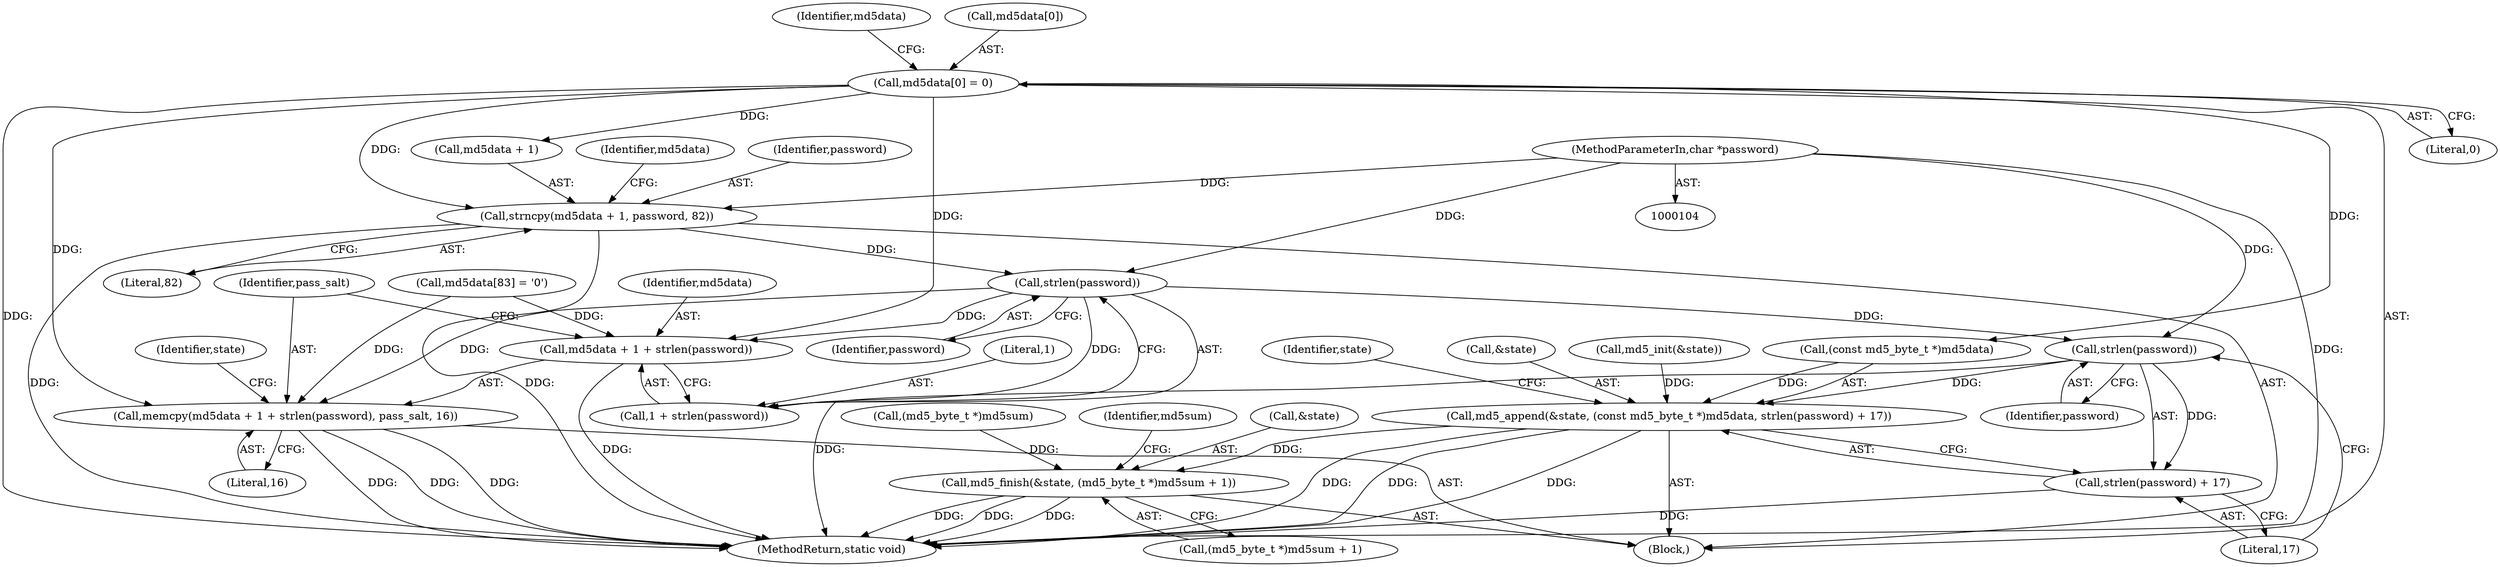 digraph "0_MAC-Telnet_b69d11727d4f0f8cf719c79e3fb700f55ca03e9a_0@API" {
"1000155" [label="(Call,strlen(password))"];
"1000139" [label="(Call,strncpy(md5data + 1, password, 82))"];
"1000134" [label="(Call,md5data[0] = 0)"];
"1000106" [label="(MethodParameterIn,char *password)"];
"1000150" [label="(Call,memcpy(md5data + 1 + strlen(password), pass_salt, 16))"];
"1000151" [label="(Call,md5data + 1 + strlen(password))"];
"1000153" [label="(Call,1 + strlen(password))"];
"1000169" [label="(Call,strlen(password))"];
"1000162" [label="(Call,md5_append(&state, (const md5_byte_t *)md5data, strlen(password) + 17))"];
"1000172" [label="(Call,md5_finish(&state, (md5_byte_t *)md5sum + 1))"];
"1000168" [label="(Call,strlen(password) + 17)"];
"1000163" [label="(Call,&state)"];
"1000171" [label="(Literal,17)"];
"1000264" [label="(MethodReturn,static void)"];
"1000107" [label="(Block,)"];
"1000141" [label="(Identifier,md5data)"];
"1000138" [label="(Literal,0)"];
"1000159" [label="(Call,md5_init(&state))"];
"1000155" [label="(Call,strlen(password))"];
"1000169" [label="(Call,strlen(password))"];
"1000106" [label="(MethodParameterIn,char *password)"];
"1000134" [label="(Call,md5data[0] = 0)"];
"1000140" [label="(Call,md5data + 1)"];
"1000158" [label="(Literal,16)"];
"1000156" [label="(Identifier,password)"];
"1000151" [label="(Call,md5data + 1 + strlen(password))"];
"1000176" [label="(Call,(md5_byte_t *)md5sum)"];
"1000150" [label="(Call,memcpy(md5data + 1 + strlen(password), pass_salt, 16))"];
"1000162" [label="(Call,md5_append(&state, (const md5_byte_t *)md5data, strlen(password) + 17))"];
"1000172" [label="(Call,md5_finish(&state, (md5_byte_t *)md5sum + 1))"];
"1000135" [label="(Call,md5data[0])"];
"1000165" [label="(Call,(const md5_byte_t *)md5data)"];
"1000182" [label="(Identifier,md5sum)"];
"1000147" [label="(Identifier,md5data)"];
"1000154" [label="(Literal,1)"];
"1000145" [label="(Call,md5data[83] = '\0')"];
"1000170" [label="(Identifier,password)"];
"1000152" [label="(Identifier,md5data)"];
"1000174" [label="(Identifier,state)"];
"1000153" [label="(Call,1 + strlen(password))"];
"1000173" [label="(Call,&state)"];
"1000168" [label="(Call,strlen(password) + 17)"];
"1000157" [label="(Identifier,pass_salt)"];
"1000144" [label="(Literal,82)"];
"1000139" [label="(Call,strncpy(md5data + 1, password, 82))"];
"1000175" [label="(Call,(md5_byte_t *)md5sum + 1)"];
"1000161" [label="(Identifier,state)"];
"1000143" [label="(Identifier,password)"];
"1000155" -> "1000153"  [label="AST: "];
"1000155" -> "1000156"  [label="CFG: "];
"1000156" -> "1000155"  [label="AST: "];
"1000153" -> "1000155"  [label="CFG: "];
"1000155" -> "1000150"  [label="DDG: "];
"1000155" -> "1000151"  [label="DDG: "];
"1000155" -> "1000153"  [label="DDG: "];
"1000139" -> "1000155"  [label="DDG: "];
"1000106" -> "1000155"  [label="DDG: "];
"1000155" -> "1000169"  [label="DDG: "];
"1000139" -> "1000107"  [label="AST: "];
"1000139" -> "1000144"  [label="CFG: "];
"1000140" -> "1000139"  [label="AST: "];
"1000143" -> "1000139"  [label="AST: "];
"1000144" -> "1000139"  [label="AST: "];
"1000147" -> "1000139"  [label="CFG: "];
"1000139" -> "1000264"  [label="DDG: "];
"1000139" -> "1000264"  [label="DDG: "];
"1000134" -> "1000139"  [label="DDG: "];
"1000106" -> "1000139"  [label="DDG: "];
"1000134" -> "1000107"  [label="AST: "];
"1000134" -> "1000138"  [label="CFG: "];
"1000135" -> "1000134"  [label="AST: "];
"1000138" -> "1000134"  [label="AST: "];
"1000141" -> "1000134"  [label="CFG: "];
"1000134" -> "1000264"  [label="DDG: "];
"1000134" -> "1000140"  [label="DDG: "];
"1000134" -> "1000150"  [label="DDG: "];
"1000134" -> "1000151"  [label="DDG: "];
"1000134" -> "1000165"  [label="DDG: "];
"1000106" -> "1000104"  [label="AST: "];
"1000106" -> "1000264"  [label="DDG: "];
"1000106" -> "1000169"  [label="DDG: "];
"1000150" -> "1000107"  [label="AST: "];
"1000150" -> "1000158"  [label="CFG: "];
"1000151" -> "1000150"  [label="AST: "];
"1000157" -> "1000150"  [label="AST: "];
"1000158" -> "1000150"  [label="AST: "];
"1000161" -> "1000150"  [label="CFG: "];
"1000150" -> "1000264"  [label="DDG: "];
"1000150" -> "1000264"  [label="DDG: "];
"1000150" -> "1000264"  [label="DDG: "];
"1000145" -> "1000150"  [label="DDG: "];
"1000151" -> "1000153"  [label="CFG: "];
"1000152" -> "1000151"  [label="AST: "];
"1000153" -> "1000151"  [label="AST: "];
"1000157" -> "1000151"  [label="CFG: "];
"1000151" -> "1000264"  [label="DDG: "];
"1000145" -> "1000151"  [label="DDG: "];
"1000154" -> "1000153"  [label="AST: "];
"1000169" -> "1000168"  [label="AST: "];
"1000169" -> "1000170"  [label="CFG: "];
"1000170" -> "1000169"  [label="AST: "];
"1000171" -> "1000169"  [label="CFG: "];
"1000169" -> "1000264"  [label="DDG: "];
"1000169" -> "1000162"  [label="DDG: "];
"1000169" -> "1000168"  [label="DDG: "];
"1000162" -> "1000107"  [label="AST: "];
"1000162" -> "1000168"  [label="CFG: "];
"1000163" -> "1000162"  [label="AST: "];
"1000165" -> "1000162"  [label="AST: "];
"1000168" -> "1000162"  [label="AST: "];
"1000174" -> "1000162"  [label="CFG: "];
"1000162" -> "1000264"  [label="DDG: "];
"1000162" -> "1000264"  [label="DDG: "];
"1000162" -> "1000264"  [label="DDG: "];
"1000159" -> "1000162"  [label="DDG: "];
"1000165" -> "1000162"  [label="DDG: "];
"1000162" -> "1000172"  [label="DDG: "];
"1000172" -> "1000107"  [label="AST: "];
"1000172" -> "1000175"  [label="CFG: "];
"1000173" -> "1000172"  [label="AST: "];
"1000175" -> "1000172"  [label="AST: "];
"1000182" -> "1000172"  [label="CFG: "];
"1000172" -> "1000264"  [label="DDG: "];
"1000172" -> "1000264"  [label="DDG: "];
"1000172" -> "1000264"  [label="DDG: "];
"1000176" -> "1000172"  [label="DDG: "];
"1000168" -> "1000171"  [label="CFG: "];
"1000171" -> "1000168"  [label="AST: "];
"1000168" -> "1000264"  [label="DDG: "];
}
